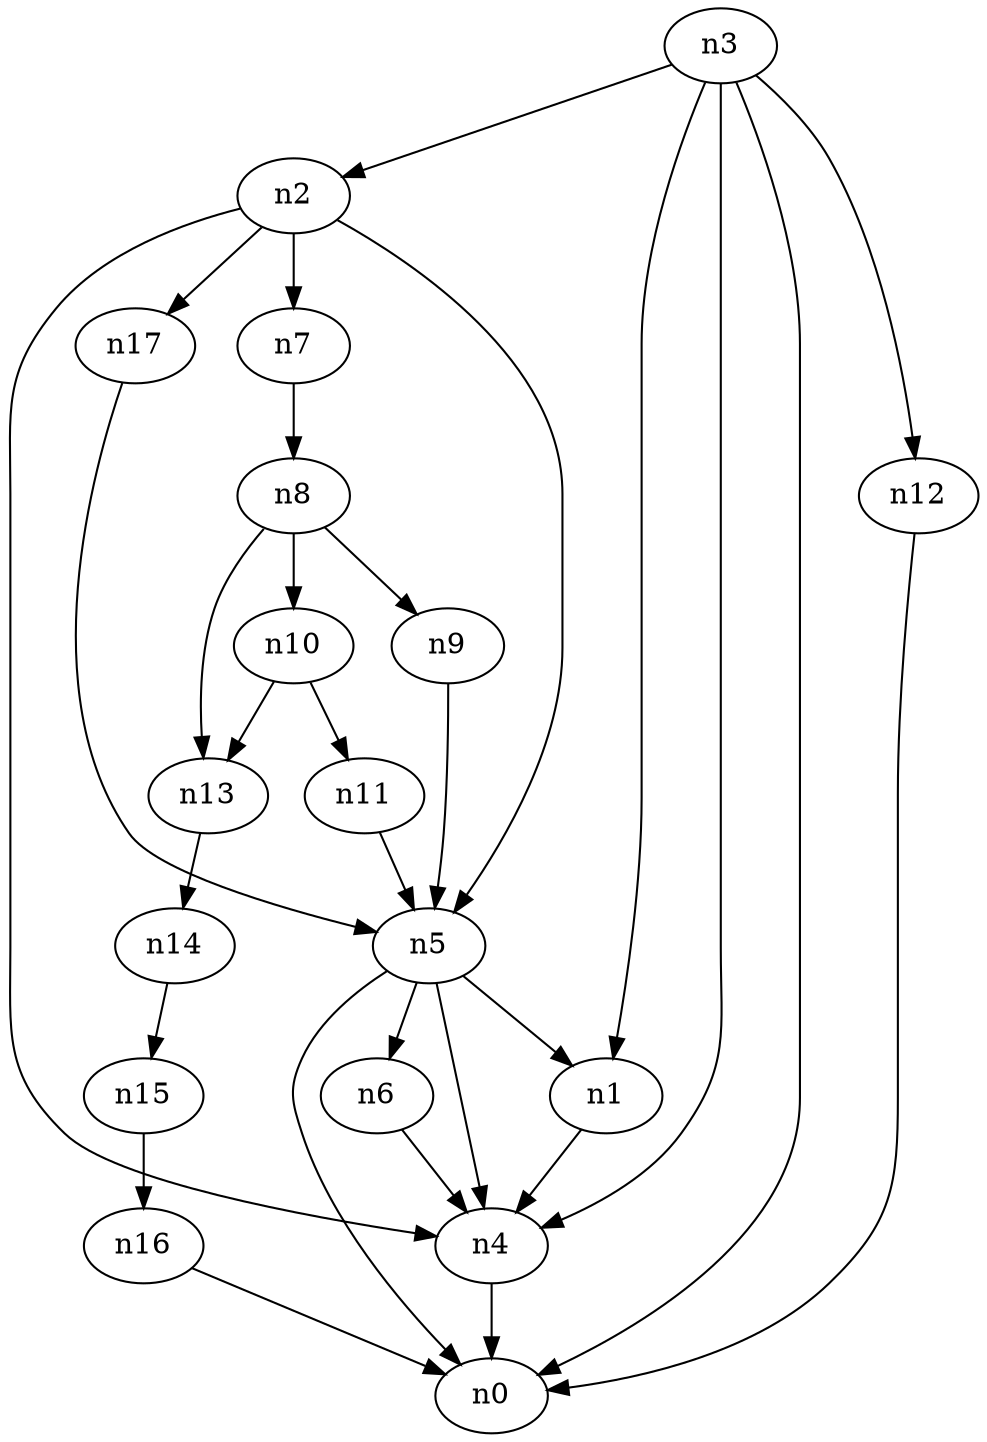 digraph G {
	n1 -> n4	 [_graphml_id=e4];
	n2 -> n4	 [_graphml_id=e7];
	n2 -> n5	 [_graphml_id=e8];
	n2 -> n7	 [_graphml_id=e12];
	n2 -> n17	 [_graphml_id=e28];
	n3 -> n0	 [_graphml_id=e0];
	n3 -> n1	 [_graphml_id=e3];
	n3 -> n2	 [_graphml_id=e6];
	n3 -> n4	 [_graphml_id=e11];
	n3 -> n12	 [_graphml_id=e19];
	n4 -> n0	 [_graphml_id=e1];
	n5 -> n0	 [_graphml_id=e2];
	n5 -> n1	 [_graphml_id=e5];
	n5 -> n4	 [_graphml_id=e23];
	n5 -> n6	 [_graphml_id=e9];
	n6 -> n4	 [_graphml_id=e10];
	n7 -> n8	 [_graphml_id=e13];
	n8 -> n9	 [_graphml_id=e14];
	n8 -> n10	 [_graphml_id=e16];
	n8 -> n13	 [_graphml_id=e22];
	n9 -> n5	 [_graphml_id=e15];
	n10 -> n11	 [_graphml_id=e17];
	n10 -> n13	 [_graphml_id=e21];
	n11 -> n5	 [_graphml_id=e18];
	n12 -> n0	 [_graphml_id=e20];
	n13 -> n14	 [_graphml_id=e24];
	n14 -> n15	 [_graphml_id=e25];
	n15 -> n16	 [_graphml_id=e26];
	n16 -> n0	 [_graphml_id=e27];
	n17 -> n5	 [_graphml_id=e29];
}
